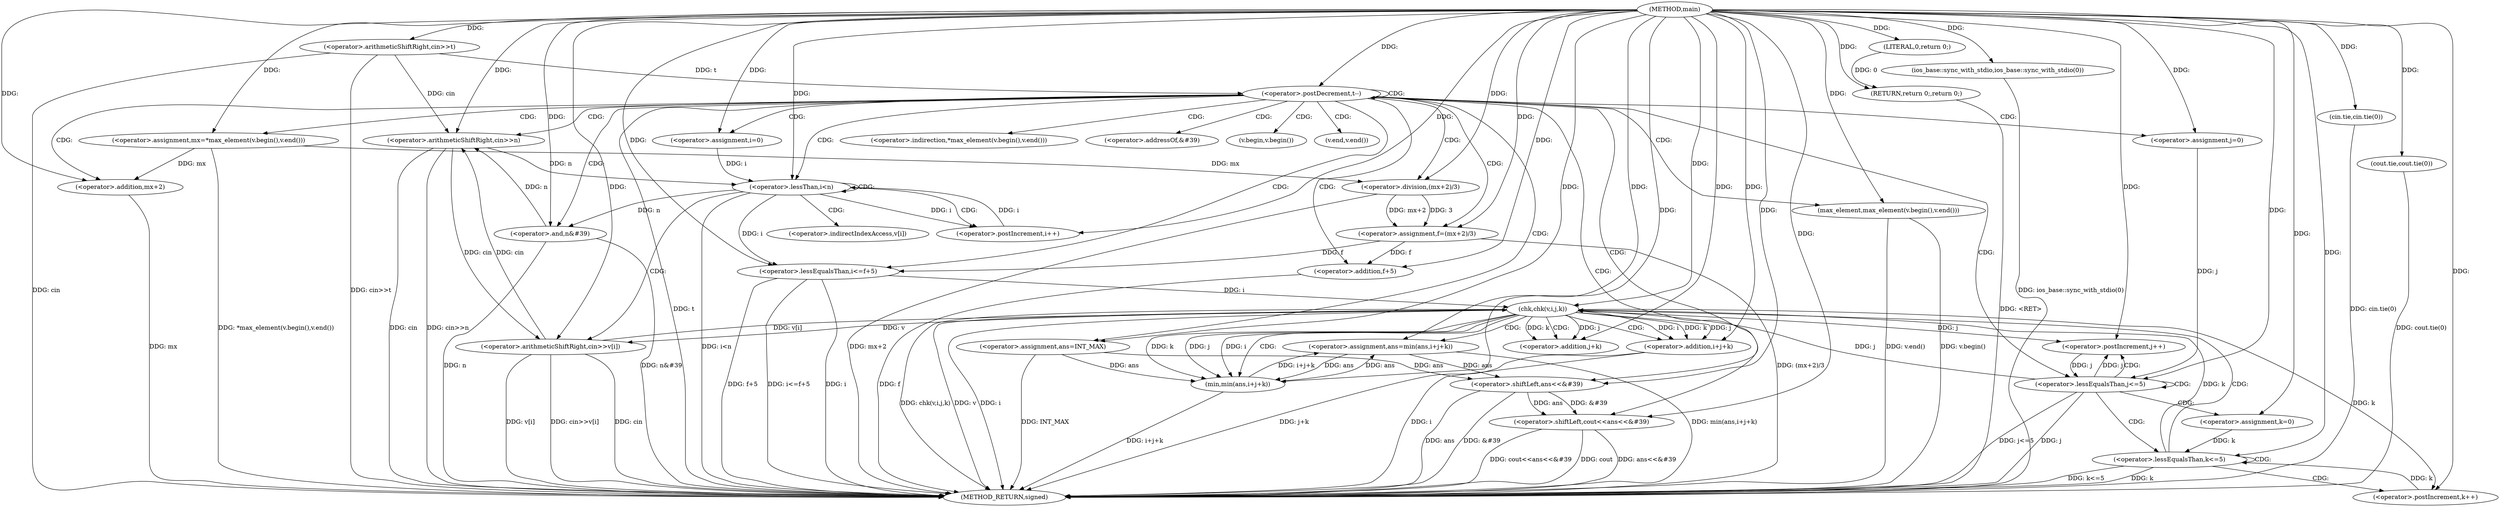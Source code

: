 digraph "main" {  
"1000185" [label = "(METHOD,main)" ]
"1000295" [label = "(METHOD_RETURN,signed)" ]
"1000187" [label = "(ios_base::sync_with_stdio,ios_base::sync_with_stdio(0))" ]
"1000189" [label = "(cin.tie,cin.tie(0))" ]
"1000191" [label = "(cout.tie,cout.tie(0))" ]
"1000194" [label = "(<operator>.arithmeticShiftRight,cin>>t)" ]
"1000293" [label = "(RETURN,return 0;,return 0;)" ]
"1000198" [label = "(<operator>.postDecrement,t--)" ]
"1000294" [label = "(LITERAL,0,return 0;)" ]
"1000202" [label = "(<operator>.arithmeticShiftRight,cin>>n)" ]
"1000222" [label = "(<operator>.assignment,mx=*max_element(v.begin(),v.end()))" ]
"1000229" [label = "(<operator>.assignment,f=(mx+2)/3)" ]
"1000237" [label = "(<operator>.assignment,ans=INT_MAX)" ]
"1000240" [label = "(<operator>.lessEqualsThan,i<=f+5)" ]
"1000284" [label = "(<operator>.shiftLeft,cout<<ans<<&#39)" ]
"1000290" [label = "(<operator>.and,n&#39)" ]
"1000208" [label = "(<operator>.assignment,i=0)" ]
"1000211" [label = "(<operator>.lessThan,i<n)" ]
"1000214" [label = "(<operator>.postIncrement,i++)" ]
"1000216" [label = "(<operator>.arithmeticShiftRight,cin>>v[i])" ]
"1000231" [label = "(<operator>.division,(mx+2)/3)" ]
"1000242" [label = "(<operator>.addition,f+5)" ]
"1000248" [label = "(<operator>.assignment,j=0)" ]
"1000251" [label = "(<operator>.lessEqualsThan,j<=5)" ]
"1000254" [label = "(<operator>.postIncrement,j++)" ]
"1000286" [label = "(<operator>.shiftLeft,ans<<&#39)" ]
"1000225" [label = "(max_element,max_element(v.begin(),v.end()))" ]
"1000232" [label = "(<operator>.addition,mx+2)" ]
"1000259" [label = "(<operator>.assignment,k=0)" ]
"1000262" [label = "(<operator>.lessEqualsThan,k<=5)" ]
"1000265" [label = "(<operator>.postIncrement,k++)" ]
"1000269" [label = "(chk,chk(v,i,j,k))" ]
"1000275" [label = "(<operator>.assignment,ans=min(ans,i+j+k))" ]
"1000277" [label = "(min,min(ans,i+j+k))" ]
"1000279" [label = "(<operator>.addition,i+j+k)" ]
"1000281" [label = "(<operator>.addition,j+k)" ]
"1000224" [label = "(<operator>.indirection,*max_element(v.begin(),v.end()))" ]
"1000218" [label = "(<operator>.indirectIndexAccess,v[i])" ]
"1000288" [label = "(<operator>.addressOf,&#39)" ]
"1000226" [label = "(v.begin,v.begin())" ]
"1000227" [label = "(v.end,v.end())" ]
  "1000187" -> "1000295"  [ label = "DDG: ios_base::sync_with_stdio(0)"] 
  "1000189" -> "1000295"  [ label = "DDG: cin.tie(0)"] 
  "1000191" -> "1000295"  [ label = "DDG: cout.tie(0)"] 
  "1000194" -> "1000295"  [ label = "DDG: cin"] 
  "1000194" -> "1000295"  [ label = "DDG: cin>>t"] 
  "1000198" -> "1000295"  [ label = "DDG: t"] 
  "1000202" -> "1000295"  [ label = "DDG: cin"] 
  "1000202" -> "1000295"  [ label = "DDG: cin>>n"] 
  "1000211" -> "1000295"  [ label = "DDG: i<n"] 
  "1000225" -> "1000295"  [ label = "DDG: v.begin()"] 
  "1000225" -> "1000295"  [ label = "DDG: v.end()"] 
  "1000222" -> "1000295"  [ label = "DDG: *max_element(v.begin(),v.end())"] 
  "1000232" -> "1000295"  [ label = "DDG: mx"] 
  "1000231" -> "1000295"  [ label = "DDG: mx+2"] 
  "1000229" -> "1000295"  [ label = "DDG: (mx+2)/3"] 
  "1000240" -> "1000295"  [ label = "DDG: i"] 
  "1000242" -> "1000295"  [ label = "DDG: f"] 
  "1000240" -> "1000295"  [ label = "DDG: f+5"] 
  "1000240" -> "1000295"  [ label = "DDG: i<=f+5"] 
  "1000251" -> "1000295"  [ label = "DDG: j"] 
  "1000251" -> "1000295"  [ label = "DDG: j<=5"] 
  "1000286" -> "1000295"  [ label = "DDG: ans"] 
  "1000286" -> "1000295"  [ label = "DDG: &#39"] 
  "1000284" -> "1000295"  [ label = "DDG: ans<<&#39"] 
  "1000284" -> "1000295"  [ label = "DDG: cout<<ans<<&#39"] 
  "1000290" -> "1000295"  [ label = "DDG: n"] 
  "1000290" -> "1000295"  [ label = "DDG: n&#39"] 
  "1000262" -> "1000295"  [ label = "DDG: k"] 
  "1000262" -> "1000295"  [ label = "DDG: k<=5"] 
  "1000269" -> "1000295"  [ label = "DDG: v"] 
  "1000269" -> "1000295"  [ label = "DDG: i"] 
  "1000269" -> "1000295"  [ label = "DDG: chk(v,i,j,k)"] 
  "1000279" -> "1000295"  [ label = "DDG: i"] 
  "1000279" -> "1000295"  [ label = "DDG: j+k"] 
  "1000277" -> "1000295"  [ label = "DDG: i+j+k"] 
  "1000275" -> "1000295"  [ label = "DDG: min(ans,i+j+k)"] 
  "1000216" -> "1000295"  [ label = "DDG: cin"] 
  "1000216" -> "1000295"  [ label = "DDG: v[i]"] 
  "1000216" -> "1000295"  [ label = "DDG: cin>>v[i]"] 
  "1000293" -> "1000295"  [ label = "DDG: <RET>"] 
  "1000284" -> "1000295"  [ label = "DDG: cout"] 
  "1000237" -> "1000295"  [ label = "DDG: INT_MAX"] 
  "1000294" -> "1000293"  [ label = "DDG: 0"] 
  "1000185" -> "1000293"  [ label = "DDG: "] 
  "1000185" -> "1000187"  [ label = "DDG: "] 
  "1000185" -> "1000189"  [ label = "DDG: "] 
  "1000185" -> "1000191"  [ label = "DDG: "] 
  "1000185" -> "1000194"  [ label = "DDG: "] 
  "1000185" -> "1000294"  [ label = "DDG: "] 
  "1000194" -> "1000198"  [ label = "DDG: t"] 
  "1000185" -> "1000198"  [ label = "DDG: "] 
  "1000231" -> "1000229"  [ label = "DDG: 3"] 
  "1000231" -> "1000229"  [ label = "DDG: mx+2"] 
  "1000185" -> "1000237"  [ label = "DDG: "] 
  "1000194" -> "1000202"  [ label = "DDG: cin"] 
  "1000216" -> "1000202"  [ label = "DDG: cin"] 
  "1000185" -> "1000202"  [ label = "DDG: "] 
  "1000290" -> "1000202"  [ label = "DDG: n"] 
  "1000185" -> "1000208"  [ label = "DDG: "] 
  "1000185" -> "1000222"  [ label = "DDG: "] 
  "1000185" -> "1000229"  [ label = "DDG: "] 
  "1000211" -> "1000240"  [ label = "DDG: i"] 
  "1000185" -> "1000240"  [ label = "DDG: "] 
  "1000229" -> "1000240"  [ label = "DDG: f"] 
  "1000185" -> "1000284"  [ label = "DDG: "] 
  "1000286" -> "1000284"  [ label = "DDG: ans"] 
  "1000286" -> "1000284"  [ label = "DDG: &#39"] 
  "1000211" -> "1000290"  [ label = "DDG: n"] 
  "1000185" -> "1000290"  [ label = "DDG: "] 
  "1000208" -> "1000211"  [ label = "DDG: i"] 
  "1000214" -> "1000211"  [ label = "DDG: i"] 
  "1000185" -> "1000211"  [ label = "DDG: "] 
  "1000202" -> "1000211"  [ label = "DDG: n"] 
  "1000211" -> "1000214"  [ label = "DDG: i"] 
  "1000185" -> "1000214"  [ label = "DDG: "] 
  "1000202" -> "1000216"  [ label = "DDG: cin"] 
  "1000185" -> "1000216"  [ label = "DDG: "] 
  "1000269" -> "1000216"  [ label = "DDG: v"] 
  "1000185" -> "1000231"  [ label = "DDG: "] 
  "1000222" -> "1000231"  [ label = "DDG: mx"] 
  "1000229" -> "1000242"  [ label = "DDG: f"] 
  "1000185" -> "1000242"  [ label = "DDG: "] 
  "1000185" -> "1000248"  [ label = "DDG: "] 
  "1000237" -> "1000286"  [ label = "DDG: ans"] 
  "1000275" -> "1000286"  [ label = "DDG: ans"] 
  "1000185" -> "1000286"  [ label = "DDG: "] 
  "1000185" -> "1000225"  [ label = "DDG: "] 
  "1000222" -> "1000232"  [ label = "DDG: mx"] 
  "1000185" -> "1000232"  [ label = "DDG: "] 
  "1000248" -> "1000251"  [ label = "DDG: j"] 
  "1000254" -> "1000251"  [ label = "DDG: j"] 
  "1000185" -> "1000251"  [ label = "DDG: "] 
  "1000251" -> "1000254"  [ label = "DDG: j"] 
  "1000269" -> "1000254"  [ label = "DDG: j"] 
  "1000185" -> "1000254"  [ label = "DDG: "] 
  "1000185" -> "1000259"  [ label = "DDG: "] 
  "1000259" -> "1000262"  [ label = "DDG: k"] 
  "1000265" -> "1000262"  [ label = "DDG: k"] 
  "1000185" -> "1000262"  [ label = "DDG: "] 
  "1000269" -> "1000265"  [ label = "DDG: k"] 
  "1000185" -> "1000265"  [ label = "DDG: "] 
  "1000216" -> "1000269"  [ label = "DDG: v[i]"] 
  "1000185" -> "1000269"  [ label = "DDG: "] 
  "1000262" -> "1000269"  [ label = "DDG: k"] 
  "1000240" -> "1000269"  [ label = "DDG: i"] 
  "1000251" -> "1000269"  [ label = "DDG: j"] 
  "1000277" -> "1000275"  [ label = "DDG: ans"] 
  "1000277" -> "1000275"  [ label = "DDG: i+j+k"] 
  "1000185" -> "1000275"  [ label = "DDG: "] 
  "1000237" -> "1000277"  [ label = "DDG: ans"] 
  "1000275" -> "1000277"  [ label = "DDG: ans"] 
  "1000185" -> "1000277"  [ label = "DDG: "] 
  "1000269" -> "1000277"  [ label = "DDG: k"] 
  "1000269" -> "1000277"  [ label = "DDG: j"] 
  "1000269" -> "1000277"  [ label = "DDG: i"] 
  "1000269" -> "1000279"  [ label = "DDG: i"] 
  "1000185" -> "1000279"  [ label = "DDG: "] 
  "1000269" -> "1000279"  [ label = "DDG: k"] 
  "1000269" -> "1000279"  [ label = "DDG: j"] 
  "1000269" -> "1000281"  [ label = "DDG: j"] 
  "1000185" -> "1000281"  [ label = "DDG: "] 
  "1000269" -> "1000281"  [ label = "DDG: k"] 
  "1000198" -> "1000211"  [ label = "CDG: "] 
  "1000198" -> "1000286"  [ label = "CDG: "] 
  "1000198" -> "1000208"  [ label = "CDG: "] 
  "1000198" -> "1000227"  [ label = "CDG: "] 
  "1000198" -> "1000229"  [ label = "CDG: "] 
  "1000198" -> "1000290"  [ label = "CDG: "] 
  "1000198" -> "1000251"  [ label = "CDG: "] 
  "1000198" -> "1000225"  [ label = "CDG: "] 
  "1000198" -> "1000222"  [ label = "CDG: "] 
  "1000198" -> "1000284"  [ label = "CDG: "] 
  "1000198" -> "1000242"  [ label = "CDG: "] 
  "1000198" -> "1000237"  [ label = "CDG: "] 
  "1000198" -> "1000202"  [ label = "CDG: "] 
  "1000198" -> "1000248"  [ label = "CDG: "] 
  "1000198" -> "1000231"  [ label = "CDG: "] 
  "1000198" -> "1000224"  [ label = "CDG: "] 
  "1000198" -> "1000240"  [ label = "CDG: "] 
  "1000198" -> "1000288"  [ label = "CDG: "] 
  "1000198" -> "1000226"  [ label = "CDG: "] 
  "1000198" -> "1000198"  [ label = "CDG: "] 
  "1000198" -> "1000232"  [ label = "CDG: "] 
  "1000211" -> "1000211"  [ label = "CDG: "] 
  "1000211" -> "1000216"  [ label = "CDG: "] 
  "1000211" -> "1000214"  [ label = "CDG: "] 
  "1000211" -> "1000218"  [ label = "CDG: "] 
  "1000251" -> "1000259"  [ label = "CDG: "] 
  "1000251" -> "1000251"  [ label = "CDG: "] 
  "1000251" -> "1000262"  [ label = "CDG: "] 
  "1000251" -> "1000254"  [ label = "CDG: "] 
  "1000262" -> "1000265"  [ label = "CDG: "] 
  "1000262" -> "1000262"  [ label = "CDG: "] 
  "1000262" -> "1000269"  [ label = "CDG: "] 
  "1000269" -> "1000277"  [ label = "CDG: "] 
  "1000269" -> "1000281"  [ label = "CDG: "] 
  "1000269" -> "1000279"  [ label = "CDG: "] 
  "1000269" -> "1000275"  [ label = "CDG: "] 
}

